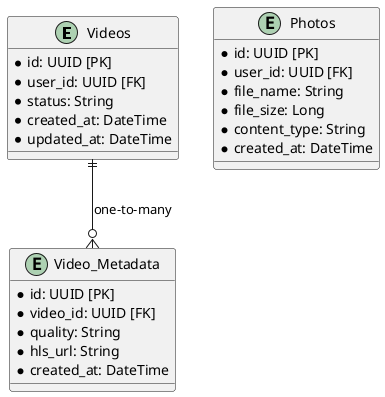 @startuml
entity "Videos" as V {
    * id: UUID [PK]
    * user_id: UUID [FK]
    * status: String
    * created_at: DateTime
    * updated_at: DateTime
}

entity "Video_Metadata" as VM {
    * id: UUID [PK]
    * video_id: UUID [FK]
    * quality: String
    * hls_url: String
    * created_at: DateTime
}

entity "Photos" as P {
    * id: UUID [PK]
    * user_id: UUID [FK]
    * file_name: String
    * file_size: Long
    * content_type: String
    * created_at: DateTime
}

V ||--o{ VM: "one-to-many"

@enduml
